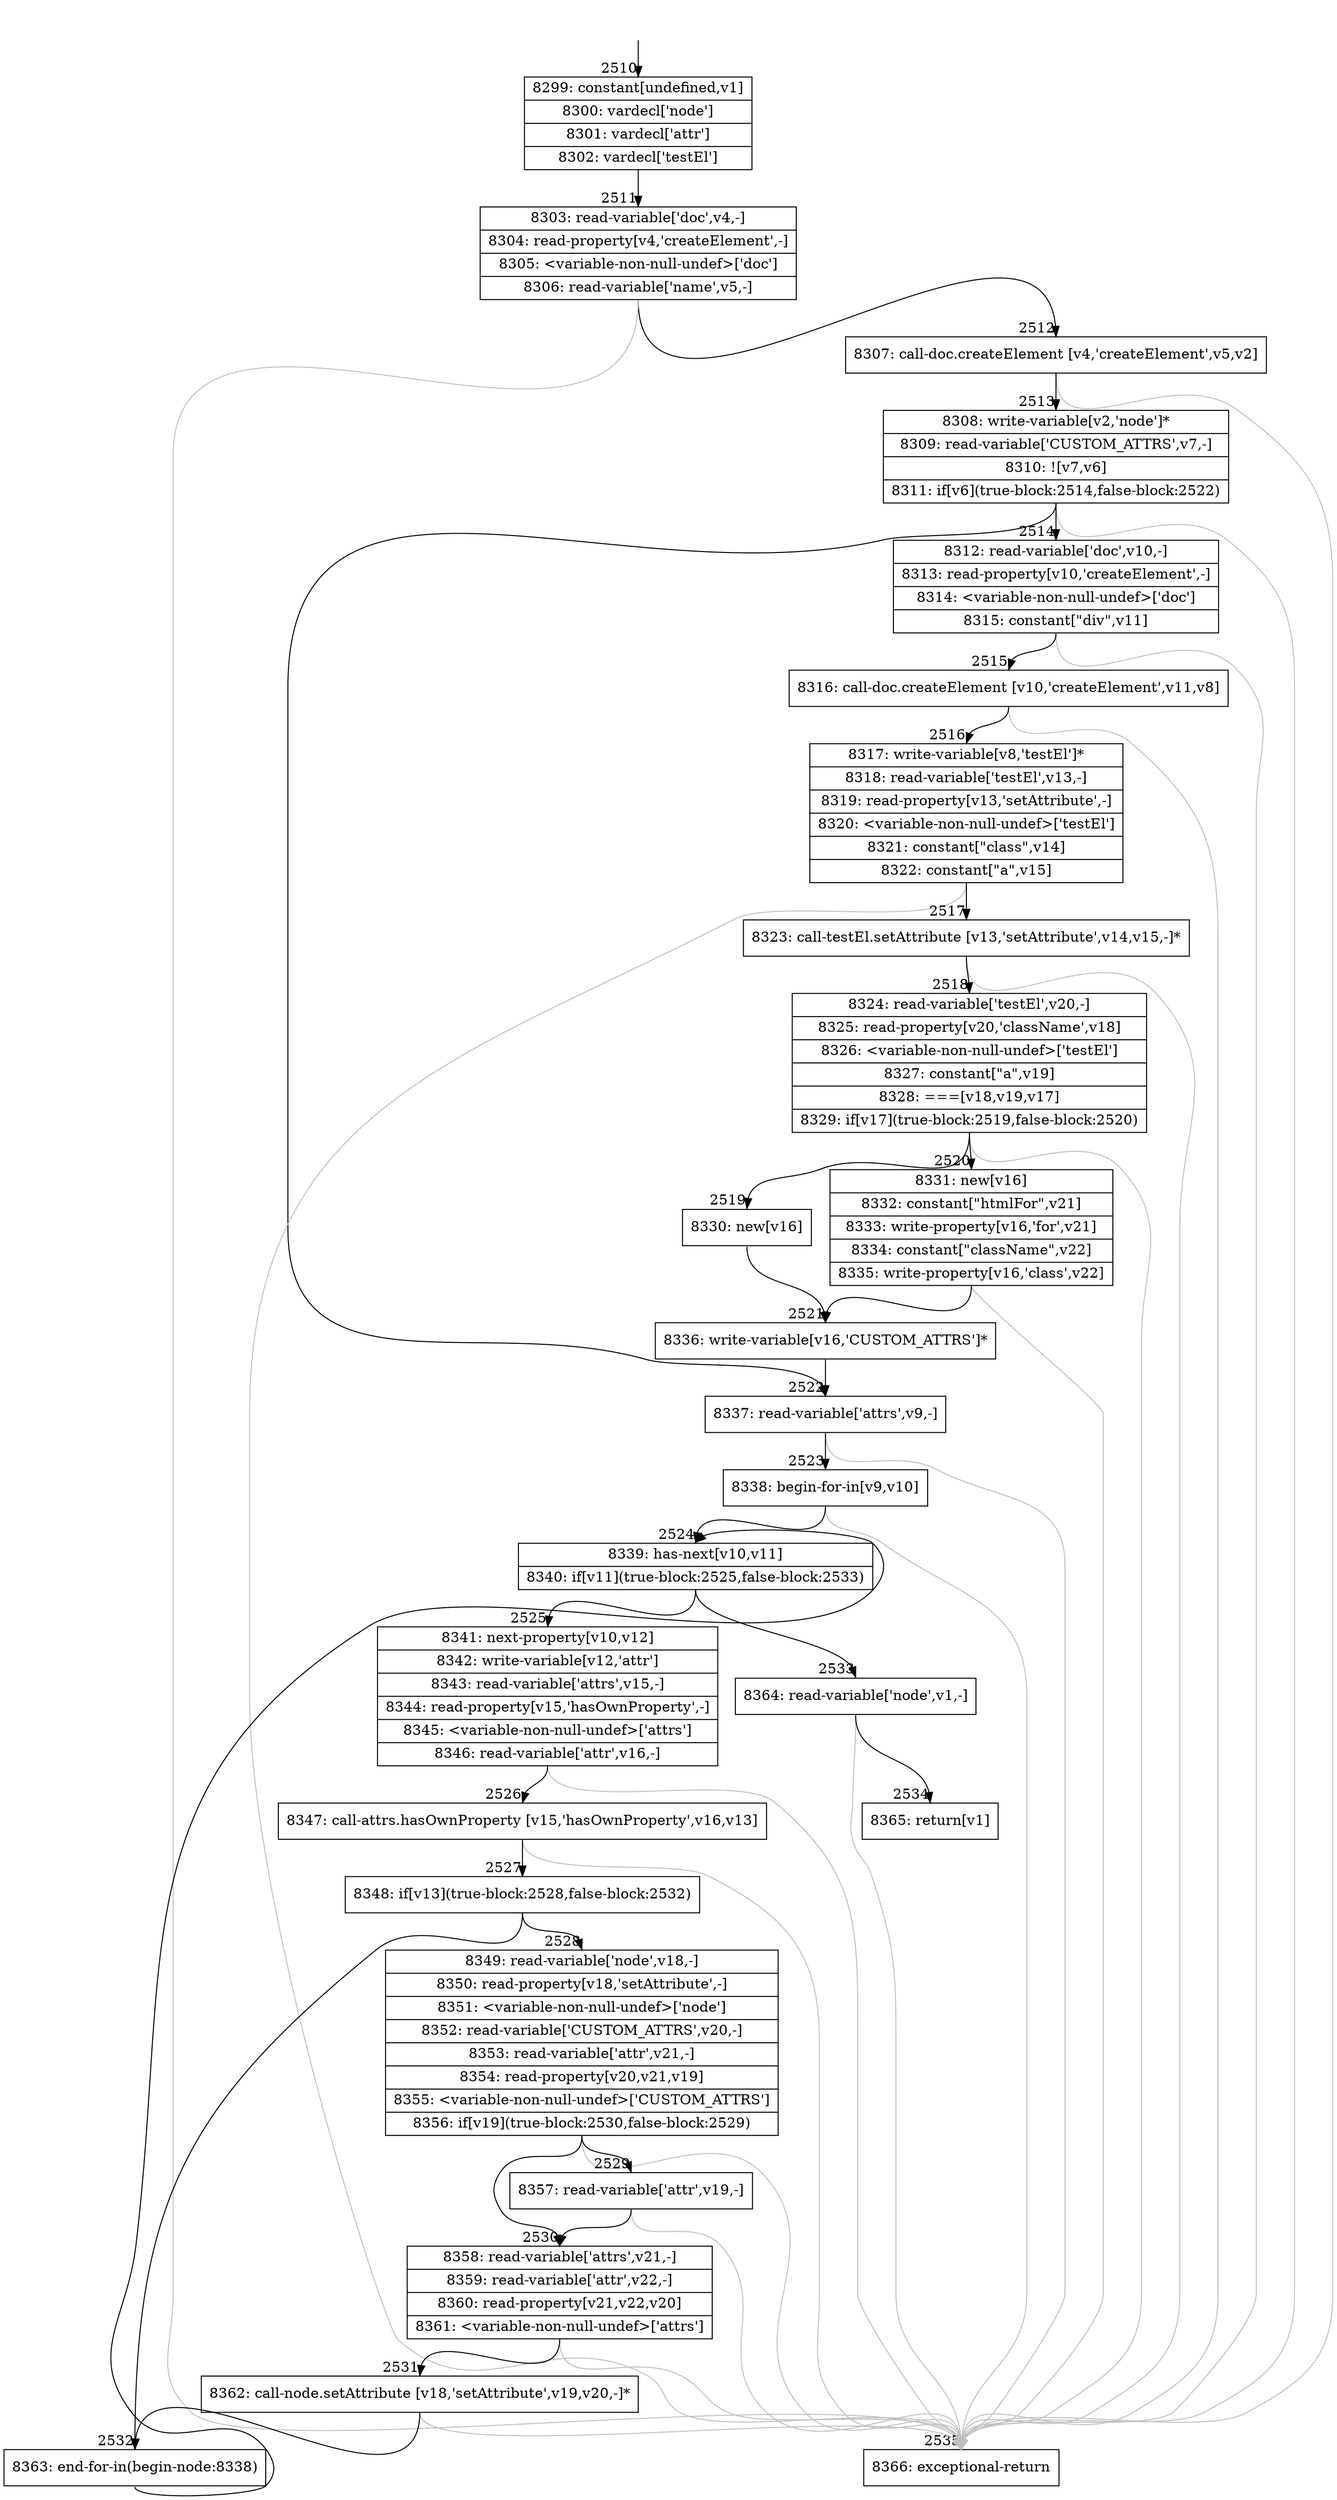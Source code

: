 digraph {
rankdir="TD"
BB_entry126[shape=none,label=""];
BB_entry126 -> BB2510 [tailport=s, headport=n, headlabel="    2510"]
BB2510 [shape=record label="{8299: constant[undefined,v1]|8300: vardecl['node']|8301: vardecl['attr']|8302: vardecl['testEl']}" ] 
BB2510 -> BB2511 [tailport=s, headport=n, headlabel="      2511"]
BB2511 [shape=record label="{8303: read-variable['doc',v4,-]|8304: read-property[v4,'createElement',-]|8305: \<variable-non-null-undef\>['doc']|8306: read-variable['name',v5,-]}" ] 
BB2511 -> BB2512 [tailport=s, headport=n, headlabel="      2512"]
BB2511 -> BB2535 [tailport=s, headport=n, color=gray, headlabel="      2535"]
BB2512 [shape=record label="{8307: call-doc.createElement [v4,'createElement',v5,v2]}" ] 
BB2512 -> BB2513 [tailport=s, headport=n, headlabel="      2513"]
BB2512 -> BB2535 [tailport=s, headport=n, color=gray]
BB2513 [shape=record label="{8308: write-variable[v2,'node']*|8309: read-variable['CUSTOM_ATTRS',v7,-]|8310: ![v7,v6]|8311: if[v6](true-block:2514,false-block:2522)}" ] 
BB2513 -> BB2514 [tailport=s, headport=n, headlabel="      2514"]
BB2513 -> BB2522 [tailport=s, headport=n, headlabel="      2522"]
BB2513 -> BB2535 [tailport=s, headport=n, color=gray]
BB2514 [shape=record label="{8312: read-variable['doc',v10,-]|8313: read-property[v10,'createElement',-]|8314: \<variable-non-null-undef\>['doc']|8315: constant[\"div\",v11]}" ] 
BB2514 -> BB2515 [tailport=s, headport=n, headlabel="      2515"]
BB2514 -> BB2535 [tailport=s, headport=n, color=gray]
BB2515 [shape=record label="{8316: call-doc.createElement [v10,'createElement',v11,v8]}" ] 
BB2515 -> BB2516 [tailport=s, headport=n, headlabel="      2516"]
BB2515 -> BB2535 [tailport=s, headport=n, color=gray]
BB2516 [shape=record label="{8317: write-variable[v8,'testEl']*|8318: read-variable['testEl',v13,-]|8319: read-property[v13,'setAttribute',-]|8320: \<variable-non-null-undef\>['testEl']|8321: constant[\"class\",v14]|8322: constant[\"a\",v15]}" ] 
BB2516 -> BB2517 [tailport=s, headport=n, headlabel="      2517"]
BB2516 -> BB2535 [tailport=s, headport=n, color=gray]
BB2517 [shape=record label="{8323: call-testEl.setAttribute [v13,'setAttribute',v14,v15,-]*}" ] 
BB2517 -> BB2518 [tailport=s, headport=n, headlabel="      2518"]
BB2517 -> BB2535 [tailport=s, headport=n, color=gray]
BB2518 [shape=record label="{8324: read-variable['testEl',v20,-]|8325: read-property[v20,'className',v18]|8326: \<variable-non-null-undef\>['testEl']|8327: constant[\"a\",v19]|8328: ===[v18,v19,v17]|8329: if[v17](true-block:2519,false-block:2520)}" ] 
BB2518 -> BB2519 [tailport=s, headport=n, headlabel="      2519"]
BB2518 -> BB2520 [tailport=s, headport=n, headlabel="      2520"]
BB2518 -> BB2535 [tailport=s, headport=n, color=gray]
BB2519 [shape=record label="{8330: new[v16]}" ] 
BB2519 -> BB2521 [tailport=s, headport=n, headlabel="      2521"]
BB2520 [shape=record label="{8331: new[v16]|8332: constant[\"htmlFor\",v21]|8333: write-property[v16,'for',v21]|8334: constant[\"className\",v22]|8335: write-property[v16,'class',v22]}" ] 
BB2520 -> BB2521 [tailport=s, headport=n]
BB2520 -> BB2535 [tailport=s, headport=n, color=gray]
BB2521 [shape=record label="{8336: write-variable[v16,'CUSTOM_ATTRS']*}" ] 
BB2521 -> BB2522 [tailport=s, headport=n]
BB2522 [shape=record label="{8337: read-variable['attrs',v9,-]}" ] 
BB2522 -> BB2523 [tailport=s, headport=n, headlabel="      2523"]
BB2522 -> BB2535 [tailport=s, headport=n, color=gray]
BB2523 [shape=record label="{8338: begin-for-in[v9,v10]}" ] 
BB2523 -> BB2524 [tailport=s, headport=n, headlabel="      2524"]
BB2523 -> BB2535 [tailport=s, headport=n, color=gray]
BB2524 [shape=record label="{8339: has-next[v10,v11]|8340: if[v11](true-block:2525,false-block:2533)}" ] 
BB2524 -> BB2525 [tailport=s, headport=n, headlabel="      2525"]
BB2524 -> BB2533 [tailport=s, headport=n, headlabel="      2533"]
BB2525 [shape=record label="{8341: next-property[v10,v12]|8342: write-variable[v12,'attr']|8343: read-variable['attrs',v15,-]|8344: read-property[v15,'hasOwnProperty',-]|8345: \<variable-non-null-undef\>['attrs']|8346: read-variable['attr',v16,-]}" ] 
BB2525 -> BB2526 [tailport=s, headport=n, headlabel="      2526"]
BB2525 -> BB2535 [tailport=s, headport=n, color=gray]
BB2526 [shape=record label="{8347: call-attrs.hasOwnProperty [v15,'hasOwnProperty',v16,v13]}" ] 
BB2526 -> BB2527 [tailport=s, headport=n, headlabel="      2527"]
BB2526 -> BB2535 [tailport=s, headport=n, color=gray]
BB2527 [shape=record label="{8348: if[v13](true-block:2528,false-block:2532)}" ] 
BB2527 -> BB2528 [tailport=s, headport=n, headlabel="      2528"]
BB2527 -> BB2532 [tailport=s, headport=n, headlabel="      2532"]
BB2528 [shape=record label="{8349: read-variable['node',v18,-]|8350: read-property[v18,'setAttribute',-]|8351: \<variable-non-null-undef\>['node']|8352: read-variable['CUSTOM_ATTRS',v20,-]|8353: read-variable['attr',v21,-]|8354: read-property[v20,v21,v19]|8355: \<variable-non-null-undef\>['CUSTOM_ATTRS']|8356: if[v19](true-block:2530,false-block:2529)}" ] 
BB2528 -> BB2530 [tailport=s, headport=n, headlabel="      2530"]
BB2528 -> BB2529 [tailport=s, headport=n, headlabel="      2529"]
BB2528 -> BB2535 [tailport=s, headport=n, color=gray]
BB2529 [shape=record label="{8357: read-variable['attr',v19,-]}" ] 
BB2529 -> BB2530 [tailport=s, headport=n]
BB2529 -> BB2535 [tailport=s, headport=n, color=gray]
BB2530 [shape=record label="{8358: read-variable['attrs',v21,-]|8359: read-variable['attr',v22,-]|8360: read-property[v21,v22,v20]|8361: \<variable-non-null-undef\>['attrs']}" ] 
BB2530 -> BB2531 [tailport=s, headport=n, headlabel="      2531"]
BB2530 -> BB2535 [tailport=s, headport=n, color=gray]
BB2531 [shape=record label="{8362: call-node.setAttribute [v18,'setAttribute',v19,v20,-]*}" ] 
BB2531 -> BB2532 [tailport=s, headport=n]
BB2531 -> BB2535 [tailport=s, headport=n, color=gray]
BB2532 [shape=record label="{8363: end-for-in(begin-node:8338)}" ] 
BB2532 -> BB2524 [tailport=s, headport=n]
BB2533 [shape=record label="{8364: read-variable['node',v1,-]}" ] 
BB2533 -> BB2534 [tailport=s, headport=n, headlabel="      2534"]
BB2533 -> BB2535 [tailport=s, headport=n, color=gray]
BB2534 [shape=record label="{8365: return[v1]}" ] 
BB2535 [shape=record label="{8366: exceptional-return}" ] 
//#$~ 4500
}

